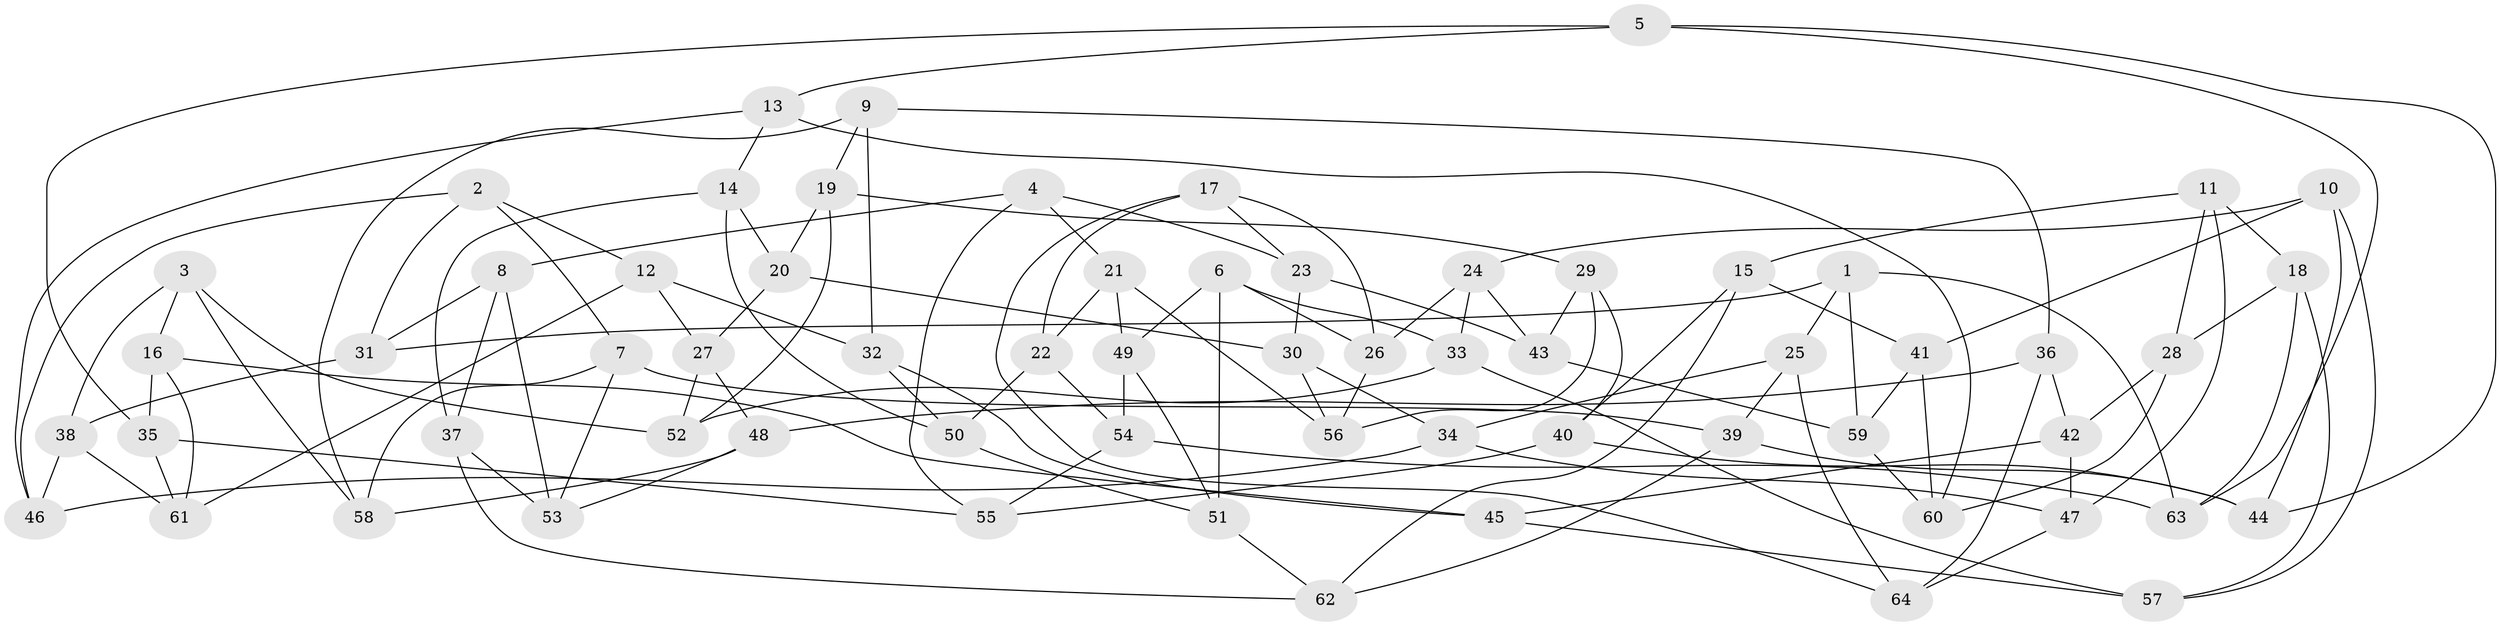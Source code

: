 // coarse degree distribution, {6: 0.4594594594594595, 3: 0.10810810810810811, 4: 0.16216216216216217, 5: 0.2702702702702703}
// Generated by graph-tools (version 1.1) at 2025/52/02/27/25 19:52:27]
// undirected, 64 vertices, 128 edges
graph export_dot {
graph [start="1"]
  node [color=gray90,style=filled];
  1;
  2;
  3;
  4;
  5;
  6;
  7;
  8;
  9;
  10;
  11;
  12;
  13;
  14;
  15;
  16;
  17;
  18;
  19;
  20;
  21;
  22;
  23;
  24;
  25;
  26;
  27;
  28;
  29;
  30;
  31;
  32;
  33;
  34;
  35;
  36;
  37;
  38;
  39;
  40;
  41;
  42;
  43;
  44;
  45;
  46;
  47;
  48;
  49;
  50;
  51;
  52;
  53;
  54;
  55;
  56;
  57;
  58;
  59;
  60;
  61;
  62;
  63;
  64;
  1 -- 31;
  1 -- 63;
  1 -- 59;
  1 -- 25;
  2 -- 31;
  2 -- 46;
  2 -- 12;
  2 -- 7;
  3 -- 58;
  3 -- 16;
  3 -- 38;
  3 -- 52;
  4 -- 8;
  4 -- 23;
  4 -- 55;
  4 -- 21;
  5 -- 63;
  5 -- 35;
  5 -- 13;
  5 -- 44;
  6 -- 49;
  6 -- 51;
  6 -- 26;
  6 -- 33;
  7 -- 39;
  7 -- 53;
  7 -- 58;
  8 -- 53;
  8 -- 31;
  8 -- 37;
  9 -- 58;
  9 -- 32;
  9 -- 19;
  9 -- 36;
  10 -- 24;
  10 -- 44;
  10 -- 41;
  10 -- 57;
  11 -- 28;
  11 -- 15;
  11 -- 47;
  11 -- 18;
  12 -- 32;
  12 -- 61;
  12 -- 27;
  13 -- 14;
  13 -- 46;
  13 -- 60;
  14 -- 50;
  14 -- 37;
  14 -- 20;
  15 -- 62;
  15 -- 40;
  15 -- 41;
  16 -- 45;
  16 -- 61;
  16 -- 35;
  17 -- 22;
  17 -- 23;
  17 -- 64;
  17 -- 26;
  18 -- 28;
  18 -- 57;
  18 -- 63;
  19 -- 20;
  19 -- 52;
  19 -- 29;
  20 -- 27;
  20 -- 30;
  21 -- 49;
  21 -- 22;
  21 -- 56;
  22 -- 54;
  22 -- 50;
  23 -- 30;
  23 -- 43;
  24 -- 43;
  24 -- 33;
  24 -- 26;
  25 -- 64;
  25 -- 39;
  25 -- 34;
  26 -- 56;
  27 -- 48;
  27 -- 52;
  28 -- 42;
  28 -- 60;
  29 -- 56;
  29 -- 43;
  29 -- 40;
  30 -- 34;
  30 -- 56;
  31 -- 38;
  32 -- 45;
  32 -- 50;
  33 -- 57;
  33 -- 52;
  34 -- 47;
  34 -- 46;
  35 -- 55;
  35 -- 61;
  36 -- 48;
  36 -- 64;
  36 -- 42;
  37 -- 62;
  37 -- 53;
  38 -- 61;
  38 -- 46;
  39 -- 44;
  39 -- 62;
  40 -- 55;
  40 -- 44;
  41 -- 59;
  41 -- 60;
  42 -- 47;
  42 -- 45;
  43 -- 59;
  45 -- 57;
  47 -- 64;
  48 -- 58;
  48 -- 53;
  49 -- 54;
  49 -- 51;
  50 -- 51;
  51 -- 62;
  54 -- 55;
  54 -- 63;
  59 -- 60;
}
